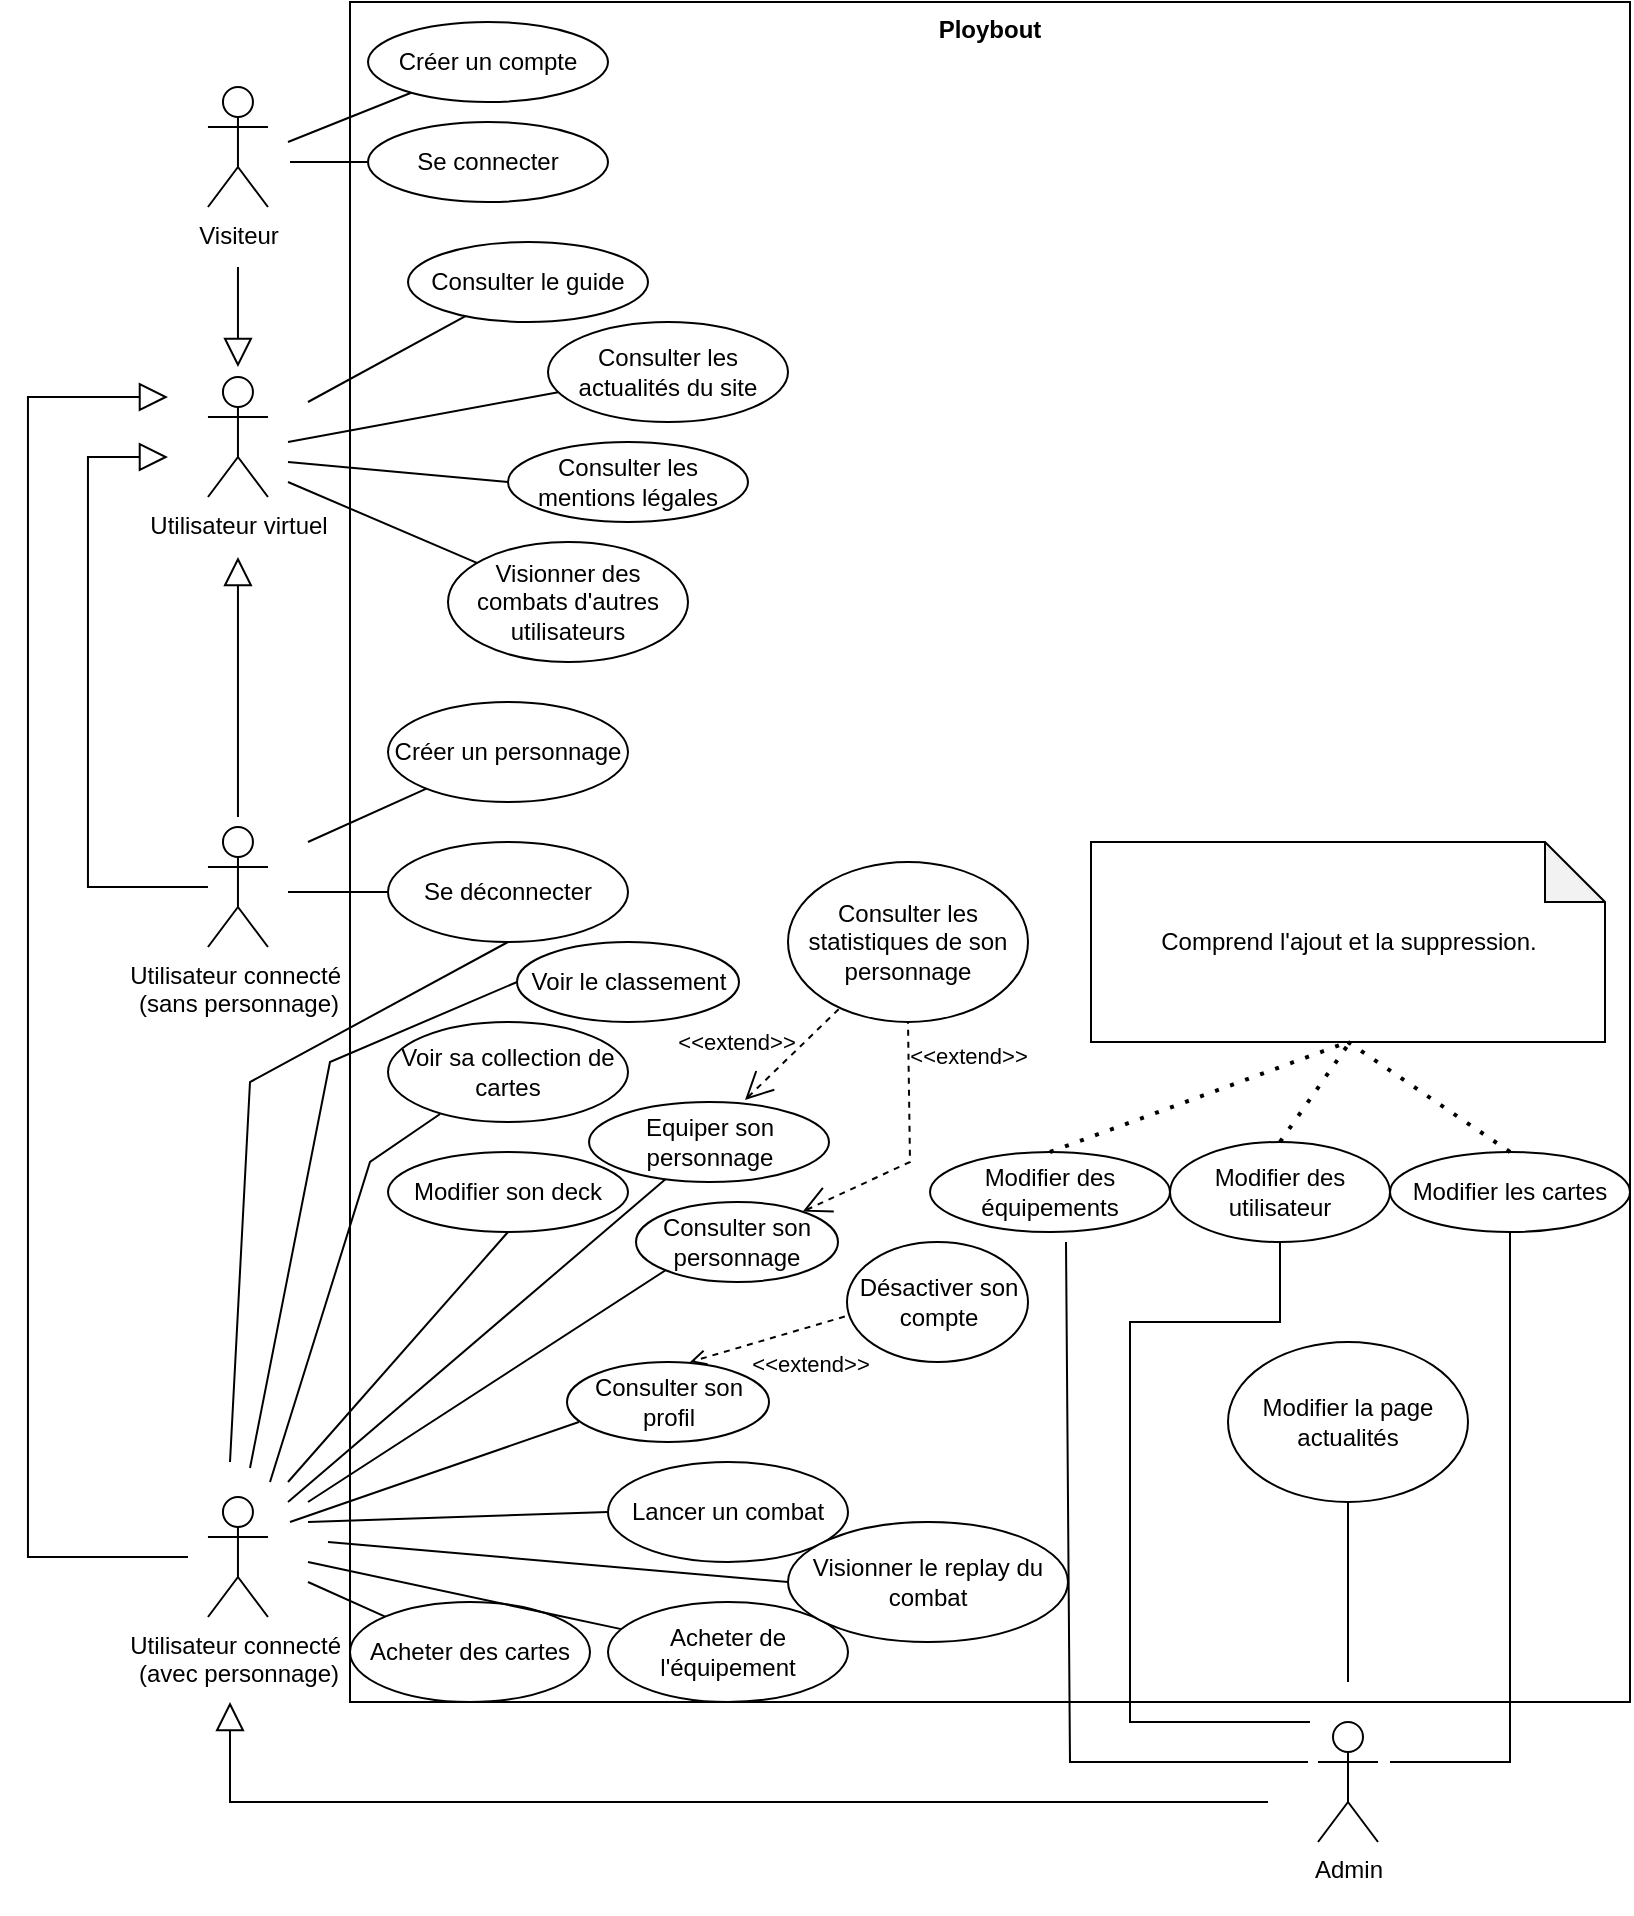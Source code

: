 <mxfile version="26.0.6">
  <diagram name="Page-1" id="s-X5KFM3s4Uk3z4-7ppp">
    <mxGraphModel dx="2022" dy="627" grid="1" gridSize="10" guides="1" tooltips="1" connect="1" arrows="1" fold="1" page="1" pageScale="1" pageWidth="827" pageHeight="1169" math="0" shadow="0">
      <root>
        <mxCell id="0" />
        <mxCell id="1" parent="0" />
        <mxCell id="ZJ0YUTRqLwALlBvn8h17-130" value="Ploybout" style="shape=rect;html=1;verticalAlign=top;fontStyle=1;whiteSpace=wrap;align=center;" parent="1" vertex="1">
          <mxGeometry x="170" y="10" width="640" height="850" as="geometry" />
        </mxCell>
        <mxCell id="ZJ0YUTRqLwALlBvn8h17-1" value="Visiteur" style="shape=umlActor;verticalLabelPosition=bottom;verticalAlign=top;html=1;outlineConnect=0;" parent="1" vertex="1">
          <mxGeometry x="98.98" y="52.5" width="30" height="60" as="geometry" />
        </mxCell>
        <mxCell id="ZJ0YUTRqLwALlBvn8h17-2" value="&lt;div&gt;Utilisateur connecté&amp;nbsp;&lt;/div&gt;&lt;div&gt;(avec personnage)&lt;/div&gt;" style="shape=umlActor;verticalLabelPosition=bottom;verticalAlign=top;html=1;outlineConnect=0;" parent="1" vertex="1">
          <mxGeometry x="98.98" y="757.5" width="30" height="60" as="geometry" />
        </mxCell>
        <mxCell id="ZJ0YUTRqLwALlBvn8h17-5" value="Admin&lt;div&gt;&lt;br&gt;&lt;/div&gt;" style="shape=umlActor;verticalLabelPosition=bottom;verticalAlign=top;html=1;outlineConnect=0;" parent="1" vertex="1">
          <mxGeometry x="654" y="870" width="30" height="60" as="geometry" />
        </mxCell>
        <mxCell id="ZJ0YUTRqLwALlBvn8h17-10" value="Consulter le guide" style="ellipse;whiteSpace=wrap;html=1;" parent="1" vertex="1">
          <mxGeometry x="199" y="130" width="120" height="40" as="geometry" />
        </mxCell>
        <mxCell id="ZJ0YUTRqLwALlBvn8h17-11" value="Consulter les actualités du site" style="ellipse;whiteSpace=wrap;html=1;" parent="1" vertex="1">
          <mxGeometry x="269" y="170" width="120" height="50" as="geometry" />
        </mxCell>
        <mxCell id="ZJ0YUTRqLwALlBvn8h17-12" value="Consulter les mentions légales" style="ellipse;whiteSpace=wrap;html=1;" parent="1" vertex="1">
          <mxGeometry x="249" y="230" width="120" height="40" as="geometry" />
        </mxCell>
        <mxCell id="ZJ0YUTRqLwALlBvn8h17-15" value="Lancer un combat" style="ellipse;whiteSpace=wrap;html=1;" parent="1" vertex="1">
          <mxGeometry x="299" y="740" width="120" height="50" as="geometry" />
        </mxCell>
        <mxCell id="ZJ0YUTRqLwALlBvn8h17-16" value="Equiper son personnage" style="ellipse;whiteSpace=wrap;html=1;" parent="1" vertex="1">
          <mxGeometry x="289.5" y="560" width="120" height="40" as="geometry" />
        </mxCell>
        <mxCell id="ZJ0YUTRqLwALlBvn8h17-17" value="Modifier son deck" style="ellipse;whiteSpace=wrap;html=1;" parent="1" vertex="1">
          <mxGeometry x="189" y="585" width="120" height="40" as="geometry" />
        </mxCell>
        <mxCell id="ZJ0YUTRqLwALlBvn8h17-18" value="Consulter son personnage" style="ellipse;whiteSpace=wrap;html=1;" parent="1" vertex="1">
          <mxGeometry x="313" y="610" width="101" height="40" as="geometry" />
        </mxCell>
        <mxCell id="ZJ0YUTRqLwALlBvn8h17-20" value="Créer un compte" style="ellipse;whiteSpace=wrap;html=1;" parent="1" vertex="1">
          <mxGeometry x="179" y="20" width="120" height="40" as="geometry" />
        </mxCell>
        <mxCell id="ZJ0YUTRqLwALlBvn8h17-21" value="Créer un personnage" style="ellipse;whiteSpace=wrap;html=1;" parent="1" vertex="1">
          <mxGeometry x="189" y="360" width="120" height="50" as="geometry" />
        </mxCell>
        <mxCell id="ZJ0YUTRqLwALlBvn8h17-22" value="Se connecter" style="ellipse;whiteSpace=wrap;html=1;" parent="1" vertex="1">
          <mxGeometry x="179" y="70" width="120" height="40" as="geometry" />
        </mxCell>
        <mxCell id="ZJ0YUTRqLwALlBvn8h17-24" value="Acheter des cartes" style="ellipse;whiteSpace=wrap;html=1;" parent="1" vertex="1">
          <mxGeometry x="170" y="810" width="120" height="50" as="geometry" />
        </mxCell>
        <mxCell id="ZJ0YUTRqLwALlBvn8h17-25" value="Acheter de l&#39;équipement" style="ellipse;whiteSpace=wrap;html=1;" parent="1" vertex="1">
          <mxGeometry x="299" y="810" width="120" height="50" as="geometry" />
        </mxCell>
        <mxCell id="ZJ0YUTRqLwALlBvn8h17-37" value="Se déconnecter" style="ellipse;whiteSpace=wrap;html=1;" parent="1" vertex="1">
          <mxGeometry x="189" y="430" width="120" height="50" as="geometry" />
        </mxCell>
        <mxCell id="ZJ0YUTRqLwALlBvn8h17-41" value="Voir sa collection de cartes" style="ellipse;whiteSpace=wrap;html=1;" parent="1" vertex="1">
          <mxGeometry x="189" y="520" width="120" height="50" as="geometry" />
        </mxCell>
        <mxCell id="ZJ0YUTRqLwALlBvn8h17-48" value="Visionner le replay du combat" style="ellipse;whiteSpace=wrap;html=1;" parent="1" vertex="1">
          <mxGeometry x="389" y="770" width="140" height="60" as="geometry" />
        </mxCell>
        <mxCell id="ZJ0YUTRqLwALlBvn8h17-49" value="Utilisateur virtuel" style="shape=umlActor;verticalLabelPosition=bottom;verticalAlign=top;html=1;outlineConnect=0;" parent="1" vertex="1">
          <mxGeometry x="98.98" y="197.5" width="30" height="60" as="geometry" />
        </mxCell>
        <mxCell id="ZJ0YUTRqLwALlBvn8h17-43" value="Utilisateur connecté&amp;nbsp;&lt;div&gt;(sans personnage)&lt;/div&gt;" style="shape=umlActor;verticalLabelPosition=bottom;verticalAlign=top;html=1;outlineConnect=0;" parent="1" vertex="1">
          <mxGeometry x="98.98" y="422.5" width="30" height="60" as="geometry" />
        </mxCell>
        <mxCell id="ZJ0YUTRqLwALlBvn8h17-76" value="" style="edgeStyle=none;html=1;endArrow=block;endFill=0;endSize=12;verticalAlign=bottom;rounded=0;" parent="1" edge="1">
          <mxGeometry width="160" relative="1" as="geometry">
            <mxPoint x="113.98" y="417.5" as="sourcePoint" />
            <mxPoint x="113.98" y="287.5" as="targetPoint" />
          </mxGeometry>
        </mxCell>
        <mxCell id="ZJ0YUTRqLwALlBvn8h17-77" value="" style="edgeStyle=none;html=1;endArrow=block;endFill=0;endSize=12;verticalAlign=bottom;rounded=0;" parent="1" edge="1">
          <mxGeometry width="160" relative="1" as="geometry">
            <mxPoint x="113.98" y="142.5" as="sourcePoint" />
            <mxPoint x="113.98" y="192.5" as="targetPoint" />
          </mxGeometry>
        </mxCell>
        <mxCell id="ZJ0YUTRqLwALlBvn8h17-78" value="" style="edgeStyle=none;html=1;endArrow=block;endFill=0;endSize=12;verticalAlign=bottom;rounded=0;" parent="1" source="ZJ0YUTRqLwALlBvn8h17-43" edge="1">
          <mxGeometry width="160" relative="1" as="geometry">
            <mxPoint x="98.98" y="477.5" as="sourcePoint" />
            <mxPoint x="78.98" y="237.5" as="targetPoint" />
            <Array as="points">
              <mxPoint x="38.98" y="452.5" />
              <mxPoint x="38.98" y="237.5" />
            </Array>
          </mxGeometry>
        </mxCell>
        <mxCell id="ZJ0YUTRqLwALlBvn8h17-81" value="" style="edgeStyle=none;html=1;endArrow=block;endFill=0;endSize=12;verticalAlign=bottom;rounded=0;" parent="1" edge="1">
          <mxGeometry width="160" relative="1" as="geometry">
            <mxPoint x="629" y="910" as="sourcePoint" />
            <mxPoint x="110" y="860" as="targetPoint" />
            <Array as="points">
              <mxPoint x="110" y="910" />
            </Array>
          </mxGeometry>
        </mxCell>
        <mxCell id="ZJ0YUTRqLwALlBvn8h17-85" value="" style="endArrow=none;html=1;rounded=0;" parent="1" target="ZJ0YUTRqLwALlBvn8h17-20" edge="1">
          <mxGeometry width="50" height="50" relative="1" as="geometry">
            <mxPoint x="139" y="80" as="sourcePoint" />
            <mxPoint x="409" y="325" as="targetPoint" />
          </mxGeometry>
        </mxCell>
        <mxCell id="ZJ0YUTRqLwALlBvn8h17-86" value="" style="endArrow=none;html=1;rounded=0;" parent="1" target="ZJ0YUTRqLwALlBvn8h17-22" edge="1">
          <mxGeometry width="50" height="50" relative="1" as="geometry">
            <mxPoint x="140" y="90" as="sourcePoint" />
            <mxPoint x="211" y="-45" as="targetPoint" />
          </mxGeometry>
        </mxCell>
        <mxCell id="ZJ0YUTRqLwALlBvn8h17-87" value="" style="endArrow=none;html=1;rounded=0;" parent="1" target="ZJ0YUTRqLwALlBvn8h17-10" edge="1">
          <mxGeometry width="50" height="50" relative="1" as="geometry">
            <mxPoint x="149" y="210" as="sourcePoint" />
            <mxPoint x="189" y="99" as="targetPoint" />
          </mxGeometry>
        </mxCell>
        <mxCell id="ZJ0YUTRqLwALlBvn8h17-88" value="" style="endArrow=none;html=1;rounded=0;" parent="1" target="ZJ0YUTRqLwALlBvn8h17-11" edge="1">
          <mxGeometry width="50" height="50" relative="1" as="geometry">
            <mxPoint x="139" y="230" as="sourcePoint" />
            <mxPoint x="245" y="186" as="targetPoint" />
          </mxGeometry>
        </mxCell>
        <mxCell id="ZJ0YUTRqLwALlBvn8h17-89" value="" style="endArrow=none;html=1;rounded=0;entryX=0;entryY=0.5;entryDx=0;entryDy=0;" parent="1" target="ZJ0YUTRqLwALlBvn8h17-12" edge="1">
          <mxGeometry width="50" height="50" relative="1" as="geometry">
            <mxPoint x="139" y="240" as="sourcePoint" />
            <mxPoint x="209" y="270" as="targetPoint" />
          </mxGeometry>
        </mxCell>
        <mxCell id="ZJ0YUTRqLwALlBvn8h17-91" value="" style="endArrow=none;html=1;rounded=0;" parent="1" target="ZJ0YUTRqLwALlBvn8h17-37" edge="1">
          <mxGeometry width="50" height="50" relative="1" as="geometry">
            <mxPoint x="139" y="455" as="sourcePoint" />
            <mxPoint x="409" y="440" as="targetPoint" />
          </mxGeometry>
        </mxCell>
        <mxCell id="ZJ0YUTRqLwALlBvn8h17-94" value="" style="edgeStyle=none;html=1;endArrow=block;endFill=0;endSize=12;verticalAlign=bottom;rounded=0;" parent="1" edge="1">
          <mxGeometry width="160" relative="1" as="geometry">
            <mxPoint x="88.98" y="787.5" as="sourcePoint" />
            <mxPoint x="78.98" y="207.5" as="targetPoint" />
            <Array as="points">
              <mxPoint x="8.98" y="787.5" />
              <mxPoint x="8.98" y="207.5" />
            </Array>
          </mxGeometry>
        </mxCell>
        <mxCell id="ZJ0YUTRqLwALlBvn8h17-96" value="Visionner des combats d&#39;autres utilisateurs" style="ellipse;whiteSpace=wrap;html=1;" parent="1" vertex="1">
          <mxGeometry x="219" y="280" width="120" height="60" as="geometry" />
        </mxCell>
        <mxCell id="ZJ0YUTRqLwALlBvn8h17-97" value="" style="endArrow=none;html=1;rounded=0;" parent="1" target="ZJ0YUTRqLwALlBvn8h17-96" edge="1">
          <mxGeometry width="50" height="50" relative="1" as="geometry">
            <mxPoint x="139" y="250" as="sourcePoint" />
            <mxPoint x="209" y="320" as="targetPoint" />
          </mxGeometry>
        </mxCell>
        <mxCell id="ZJ0YUTRqLwALlBvn8h17-98" value="" style="endArrow=none;html=1;rounded=0;entryX=0.217;entryY=0.92;entryDx=0;entryDy=0;entryPerimeter=0;" parent="1" target="ZJ0YUTRqLwALlBvn8h17-41" edge="1">
          <mxGeometry width="50" height="50" relative="1" as="geometry">
            <mxPoint x="130" y="750" as="sourcePoint" />
            <mxPoint x="108.98" y="597.5" as="targetPoint" />
            <Array as="points">
              <mxPoint x="180" y="590" />
            </Array>
          </mxGeometry>
        </mxCell>
        <mxCell id="ZJ0YUTRqLwALlBvn8h17-99" value="" style="endArrow=none;html=1;rounded=0;" parent="1" target="ZJ0YUTRqLwALlBvn8h17-21" edge="1">
          <mxGeometry width="50" height="50" relative="1" as="geometry">
            <mxPoint x="149" y="430" as="sourcePoint" />
            <mxPoint x="409" y="510" as="targetPoint" />
          </mxGeometry>
        </mxCell>
        <mxCell id="ZJ0YUTRqLwALlBvn8h17-100" value="" style="endArrow=none;html=1;rounded=0;" parent="1" target="ZJ0YUTRqLwALlBvn8h17-16" edge="1">
          <mxGeometry width="50" height="50" relative="1" as="geometry">
            <mxPoint x="139" y="760" as="sourcePoint" />
            <mxPoint x="409" y="570" as="targetPoint" />
          </mxGeometry>
        </mxCell>
        <mxCell id="ZJ0YUTRqLwALlBvn8h17-101" value="" style="endArrow=none;html=1;rounded=0;entryX=0;entryY=0.5;entryDx=0;entryDy=0;" parent="1" target="ZJ0YUTRqLwALlBvn8h17-15" edge="1">
          <mxGeometry width="50" height="50" relative="1" as="geometry">
            <mxPoint x="149" y="770" as="sourcePoint" />
            <mxPoint x="409" y="570" as="targetPoint" />
          </mxGeometry>
        </mxCell>
        <mxCell id="ZJ0YUTRqLwALlBvn8h17-102" value="" style="endArrow=none;html=1;rounded=0;entryX=0;entryY=1;entryDx=0;entryDy=0;" parent="1" target="ZJ0YUTRqLwALlBvn8h17-18" edge="1">
          <mxGeometry width="50" height="50" relative="1" as="geometry">
            <mxPoint x="149" y="760" as="sourcePoint" />
            <mxPoint x="409" y="570" as="targetPoint" />
          </mxGeometry>
        </mxCell>
        <mxCell id="ZJ0YUTRqLwALlBvn8h17-103" value="&amp;lt;&amp;lt;extend&amp;gt;&amp;gt;" style="edgeStyle=none;html=1;startArrow=open;endArrow=none;startSize=12;verticalAlign=bottom;dashed=1;labelBackgroundColor=none;rounded=0;entryX=0.5;entryY=1;entryDx=0;entryDy=0;" parent="1" source="ZJ0YUTRqLwALlBvn8h17-18" target="ZJ0YUTRqLwALlBvn8h17-104" edge="1">
          <mxGeometry x="0.593" y="-30" width="160" relative="1" as="geometry">
            <mxPoint x="299" y="600" as="sourcePoint" />
            <mxPoint x="559" y="620" as="targetPoint" />
            <Array as="points">
              <mxPoint x="450" y="590" />
            </Array>
            <mxPoint as="offset" />
          </mxGeometry>
        </mxCell>
        <mxCell id="ZJ0YUTRqLwALlBvn8h17-104" value="Consulter les statistiques de son personnage" style="ellipse;whiteSpace=wrap;html=1;" parent="1" vertex="1">
          <mxGeometry x="389" y="440" width="120" height="80" as="geometry" />
        </mxCell>
        <mxCell id="ZJ0YUTRqLwALlBvn8h17-105" value="" style="endArrow=none;html=1;rounded=0;entryX=0;entryY=0.5;entryDx=0;entryDy=0;" parent="1" target="ZJ0YUTRqLwALlBvn8h17-48" edge="1">
          <mxGeometry width="50" height="50" relative="1" as="geometry">
            <mxPoint x="159" y="780" as="sourcePoint" />
            <mxPoint x="409" y="470" as="targetPoint" />
          </mxGeometry>
        </mxCell>
        <mxCell id="ZJ0YUTRqLwALlBvn8h17-106" value="Modifier les cartes" style="ellipse;whiteSpace=wrap;html=1;" parent="1" vertex="1">
          <mxGeometry x="690" y="585" width="120" height="40" as="geometry" />
        </mxCell>
        <mxCell id="ZJ0YUTRqLwALlBvn8h17-111" value="Modifier des équipements" style="ellipse;whiteSpace=wrap;html=1;" parent="1" vertex="1">
          <mxGeometry x="460" y="585" width="120" height="40" as="geometry" />
        </mxCell>
        <mxCell id="ZJ0YUTRqLwALlBvn8h17-112" value="Modifier la page actualités" style="ellipse;whiteSpace=wrap;html=1;" parent="1" vertex="1">
          <mxGeometry x="609" y="680" width="120" height="80" as="geometry" />
        </mxCell>
        <mxCell id="ZJ0YUTRqLwALlBvn8h17-114" value="Comprend l&#39;ajout et la suppression." style="shape=note;whiteSpace=wrap;html=1;backgroundOutline=1;darkOpacity=0.05;" parent="1" vertex="1">
          <mxGeometry x="540.5" y="430" width="257" height="100" as="geometry" />
        </mxCell>
        <mxCell id="ZJ0YUTRqLwALlBvn8h17-117" value="" style="endArrow=none;html=1;rounded=0;entryX=0;entryY=0;entryDx=0;entryDy=0;" parent="1" target="ZJ0YUTRqLwALlBvn8h17-24" edge="1">
          <mxGeometry width="50" height="50" relative="1" as="geometry">
            <mxPoint x="149" y="800" as="sourcePoint" />
            <mxPoint x="409" y="670" as="targetPoint" />
          </mxGeometry>
        </mxCell>
        <mxCell id="ZJ0YUTRqLwALlBvn8h17-118" value="" style="endArrow=none;html=1;rounded=0;" parent="1" target="ZJ0YUTRqLwALlBvn8h17-25" edge="1">
          <mxGeometry width="50" height="50" relative="1" as="geometry">
            <mxPoint x="149" y="790" as="sourcePoint" />
            <mxPoint x="409" y="670" as="targetPoint" />
          </mxGeometry>
        </mxCell>
        <mxCell id="ZJ0YUTRqLwALlBvn8h17-119" value="&amp;lt;&amp;lt;extend&amp;gt;&amp;gt;" style="edgeStyle=none;html=1;startArrow=open;endArrow=none;startSize=12;verticalAlign=bottom;dashed=1;labelBackgroundColor=none;rounded=0;exitX=0.65;exitY=-0.025;exitDx=0;exitDy=0;exitPerimeter=0;" parent="1" source="ZJ0YUTRqLwALlBvn8h17-16" target="ZJ0YUTRqLwALlBvn8h17-104" edge="1">
          <mxGeometry x="-0.69" y="18" width="160" relative="1" as="geometry">
            <mxPoint x="299" y="600" as="sourcePoint" />
            <mxPoint x="459" y="600" as="targetPoint" />
            <mxPoint as="offset" />
          </mxGeometry>
        </mxCell>
        <mxCell id="ZJ0YUTRqLwALlBvn8h17-120" value="" style="endArrow=none;html=1;rounded=0;entryX=0.5;entryY=1;entryDx=0;entryDy=0;" parent="1" target="ZJ0YUTRqLwALlBvn8h17-17" edge="1">
          <mxGeometry width="50" height="50" relative="1" as="geometry">
            <mxPoint x="139" y="750" as="sourcePoint" />
            <mxPoint x="409" y="570" as="targetPoint" />
          </mxGeometry>
        </mxCell>
        <mxCell id="ZJ0YUTRqLwALlBvn8h17-123" value="" style="endArrow=none;dashed=1;html=1;dashPattern=1 3;strokeWidth=2;rounded=0;entryX=0.5;entryY=1;entryDx=0;entryDy=0;entryPerimeter=0;exitX=0.5;exitY=0;exitDx=0;exitDy=0;" parent="1" source="ZJ0YUTRqLwALlBvn8h17-111" target="ZJ0YUTRqLwALlBvn8h17-114" edge="1">
          <mxGeometry width="50" height="50" relative="1" as="geometry">
            <mxPoint x="669" y="590" as="sourcePoint" />
            <mxPoint x="409" y="470" as="targetPoint" />
          </mxGeometry>
        </mxCell>
        <mxCell id="ZJ0YUTRqLwALlBvn8h17-124" value="" style="endArrow=none;dashed=1;html=1;dashPattern=1 3;strokeWidth=2;rounded=0;exitX=0.5;exitY=0;exitDx=0;exitDy=0;" parent="1" source="ZJ0YUTRqLwALlBvn8h17-106" edge="1">
          <mxGeometry width="50" height="50" relative="1" as="geometry">
            <mxPoint x="609" y="600" as="sourcePoint" />
            <mxPoint x="669" y="530" as="targetPoint" />
          </mxGeometry>
        </mxCell>
        <mxCell id="ZJ0YUTRqLwALlBvn8h17-127" value="" style="endArrow=none;html=1;rounded=0;entryX=0.5;entryY=1;entryDx=0;entryDy=0;" parent="1" target="ZJ0YUTRqLwALlBvn8h17-112" edge="1">
          <mxGeometry width="50" height="50" relative="1" as="geometry">
            <mxPoint x="669" y="850" as="sourcePoint" />
            <mxPoint x="409" y="670" as="targetPoint" />
          </mxGeometry>
        </mxCell>
        <mxCell id="ZJ0YUTRqLwALlBvn8h17-128" value="" style="endArrow=none;html=1;rounded=0;entryX=0.5;entryY=1;entryDx=0;entryDy=0;" parent="1" target="ZJ0YUTRqLwALlBvn8h17-106" edge="1">
          <mxGeometry width="50" height="50" relative="1" as="geometry">
            <mxPoint x="690" y="890" as="sourcePoint" />
            <mxPoint x="679" y="770" as="targetPoint" />
            <Array as="points">
              <mxPoint x="750" y="890" />
            </Array>
          </mxGeometry>
        </mxCell>
        <mxCell id="ZJ0YUTRqLwALlBvn8h17-132" value="" style="endArrow=none;html=1;rounded=0;entryX=0.5;entryY=1;entryDx=0;entryDy=0;" parent="1" target="ZJ0YUTRqLwALlBvn8h17-37" edge="1">
          <mxGeometry width="50" height="50" relative="1" as="geometry">
            <mxPoint x="110" y="740" as="sourcePoint" />
            <mxPoint x="410" y="470" as="targetPoint" />
            <Array as="points">
              <mxPoint x="120" y="550" />
            </Array>
          </mxGeometry>
        </mxCell>
        <mxCell id="xGEug3G-QBkYoOjf69VY-1" value="Modifier des utilisateur" style="ellipse;whiteSpace=wrap;html=1;" parent="1" vertex="1">
          <mxGeometry x="580" y="580" width="110" height="50" as="geometry" />
        </mxCell>
        <mxCell id="xGEug3G-QBkYoOjf69VY-3" value="" style="endArrow=none;dashed=1;html=1;dashPattern=1 3;strokeWidth=2;rounded=0;exitX=0.5;exitY=0;exitDx=0;exitDy=0;" parent="1" source="xGEug3G-QBkYoOjf69VY-1" edge="1">
          <mxGeometry width="50" height="50" relative="1" as="geometry">
            <mxPoint x="530" y="595" as="sourcePoint" />
            <mxPoint x="670" y="530" as="targetPoint" />
          </mxGeometry>
        </mxCell>
        <mxCell id="xGEug3G-QBkYoOjf69VY-4" value="" style="endArrow=none;html=1;rounded=0;" parent="1" edge="1">
          <mxGeometry width="50" height="50" relative="1" as="geometry">
            <mxPoint x="649" y="890" as="sourcePoint" />
            <mxPoint x="528" y="630" as="targetPoint" />
            <Array as="points">
              <mxPoint x="530" y="890" />
            </Array>
          </mxGeometry>
        </mxCell>
        <mxCell id="xGEug3G-QBkYoOjf69VY-5" value="" style="endArrow=none;html=1;rounded=0;exitX=0.5;exitY=1;exitDx=0;exitDy=0;" parent="1" source="xGEug3G-QBkYoOjf69VY-1" edge="1">
          <mxGeometry width="50" height="50" relative="1" as="geometry">
            <mxPoint x="320" y="730" as="sourcePoint" />
            <mxPoint x="650" y="870" as="targetPoint" />
            <Array as="points">
              <mxPoint x="635" y="670" />
              <mxPoint x="560" y="670" />
              <mxPoint x="560" y="870" />
            </Array>
          </mxGeometry>
        </mxCell>
        <mxCell id="LCzcdVrsGBW4AMRsbI3l-1" value="Voir le classement" style="ellipse;whiteSpace=wrap;html=1;" parent="1" vertex="1">
          <mxGeometry x="253.5" y="480" width="111" height="40" as="geometry" />
        </mxCell>
        <mxCell id="LCzcdVrsGBW4AMRsbI3l-5" value="" style="endArrow=none;html=1;rounded=0;entryX=0;entryY=0.5;entryDx=0;entryDy=0;" parent="1" target="LCzcdVrsGBW4AMRsbI3l-1" edge="1">
          <mxGeometry width="50" height="50" relative="1" as="geometry">
            <mxPoint x="120" y="743" as="sourcePoint" />
            <mxPoint x="249" y="500" as="targetPoint" />
            <Array as="points">
              <mxPoint x="160" y="540" />
            </Array>
          </mxGeometry>
        </mxCell>
        <mxCell id="olqKpIogOmlw1QeGecy1-1" value="Consulter son profil" style="ellipse;whiteSpace=wrap;html=1;" vertex="1" parent="1">
          <mxGeometry x="278.5" y="690" width="101" height="40" as="geometry" />
        </mxCell>
        <mxCell id="olqKpIogOmlw1QeGecy1-2" value="" style="endArrow=none;html=1;rounded=0;entryX=0.059;entryY=0.75;entryDx=0;entryDy=0;entryPerimeter=0;" edge="1" parent="1" target="olqKpIogOmlw1QeGecy1-1">
          <mxGeometry width="50" height="50" relative="1" as="geometry">
            <mxPoint x="140" y="770" as="sourcePoint" />
            <mxPoint x="209" y="720" as="targetPoint" />
          </mxGeometry>
        </mxCell>
        <mxCell id="olqKpIogOmlw1QeGecy1-3" value="Désactiver son compte" style="ellipse;whiteSpace=wrap;html=1;" vertex="1" parent="1">
          <mxGeometry x="418.5" y="630" width="90.5" height="60" as="geometry" />
        </mxCell>
        <mxCell id="olqKpIogOmlw1QeGecy1-4" value="&amp;lt;&amp;lt;extend&amp;gt;&amp;gt;" style="html=1;verticalAlign=bottom;labelBackgroundColor=none;endArrow=open;endFill=0;dashed=1;rounded=0;exitX=-0.012;exitY=0.621;exitDx=0;exitDy=0;exitPerimeter=0;" edge="1" parent="1" source="olqKpIogOmlw1QeGecy1-3">
          <mxGeometry x="-0.357" y="27" width="160" relative="1" as="geometry">
            <mxPoint x="370" y="690" as="sourcePoint" />
            <mxPoint x="340" y="690" as="targetPoint" />
            <Array as="points" />
            <mxPoint as="offset" />
          </mxGeometry>
        </mxCell>
      </root>
    </mxGraphModel>
  </diagram>
</mxfile>
